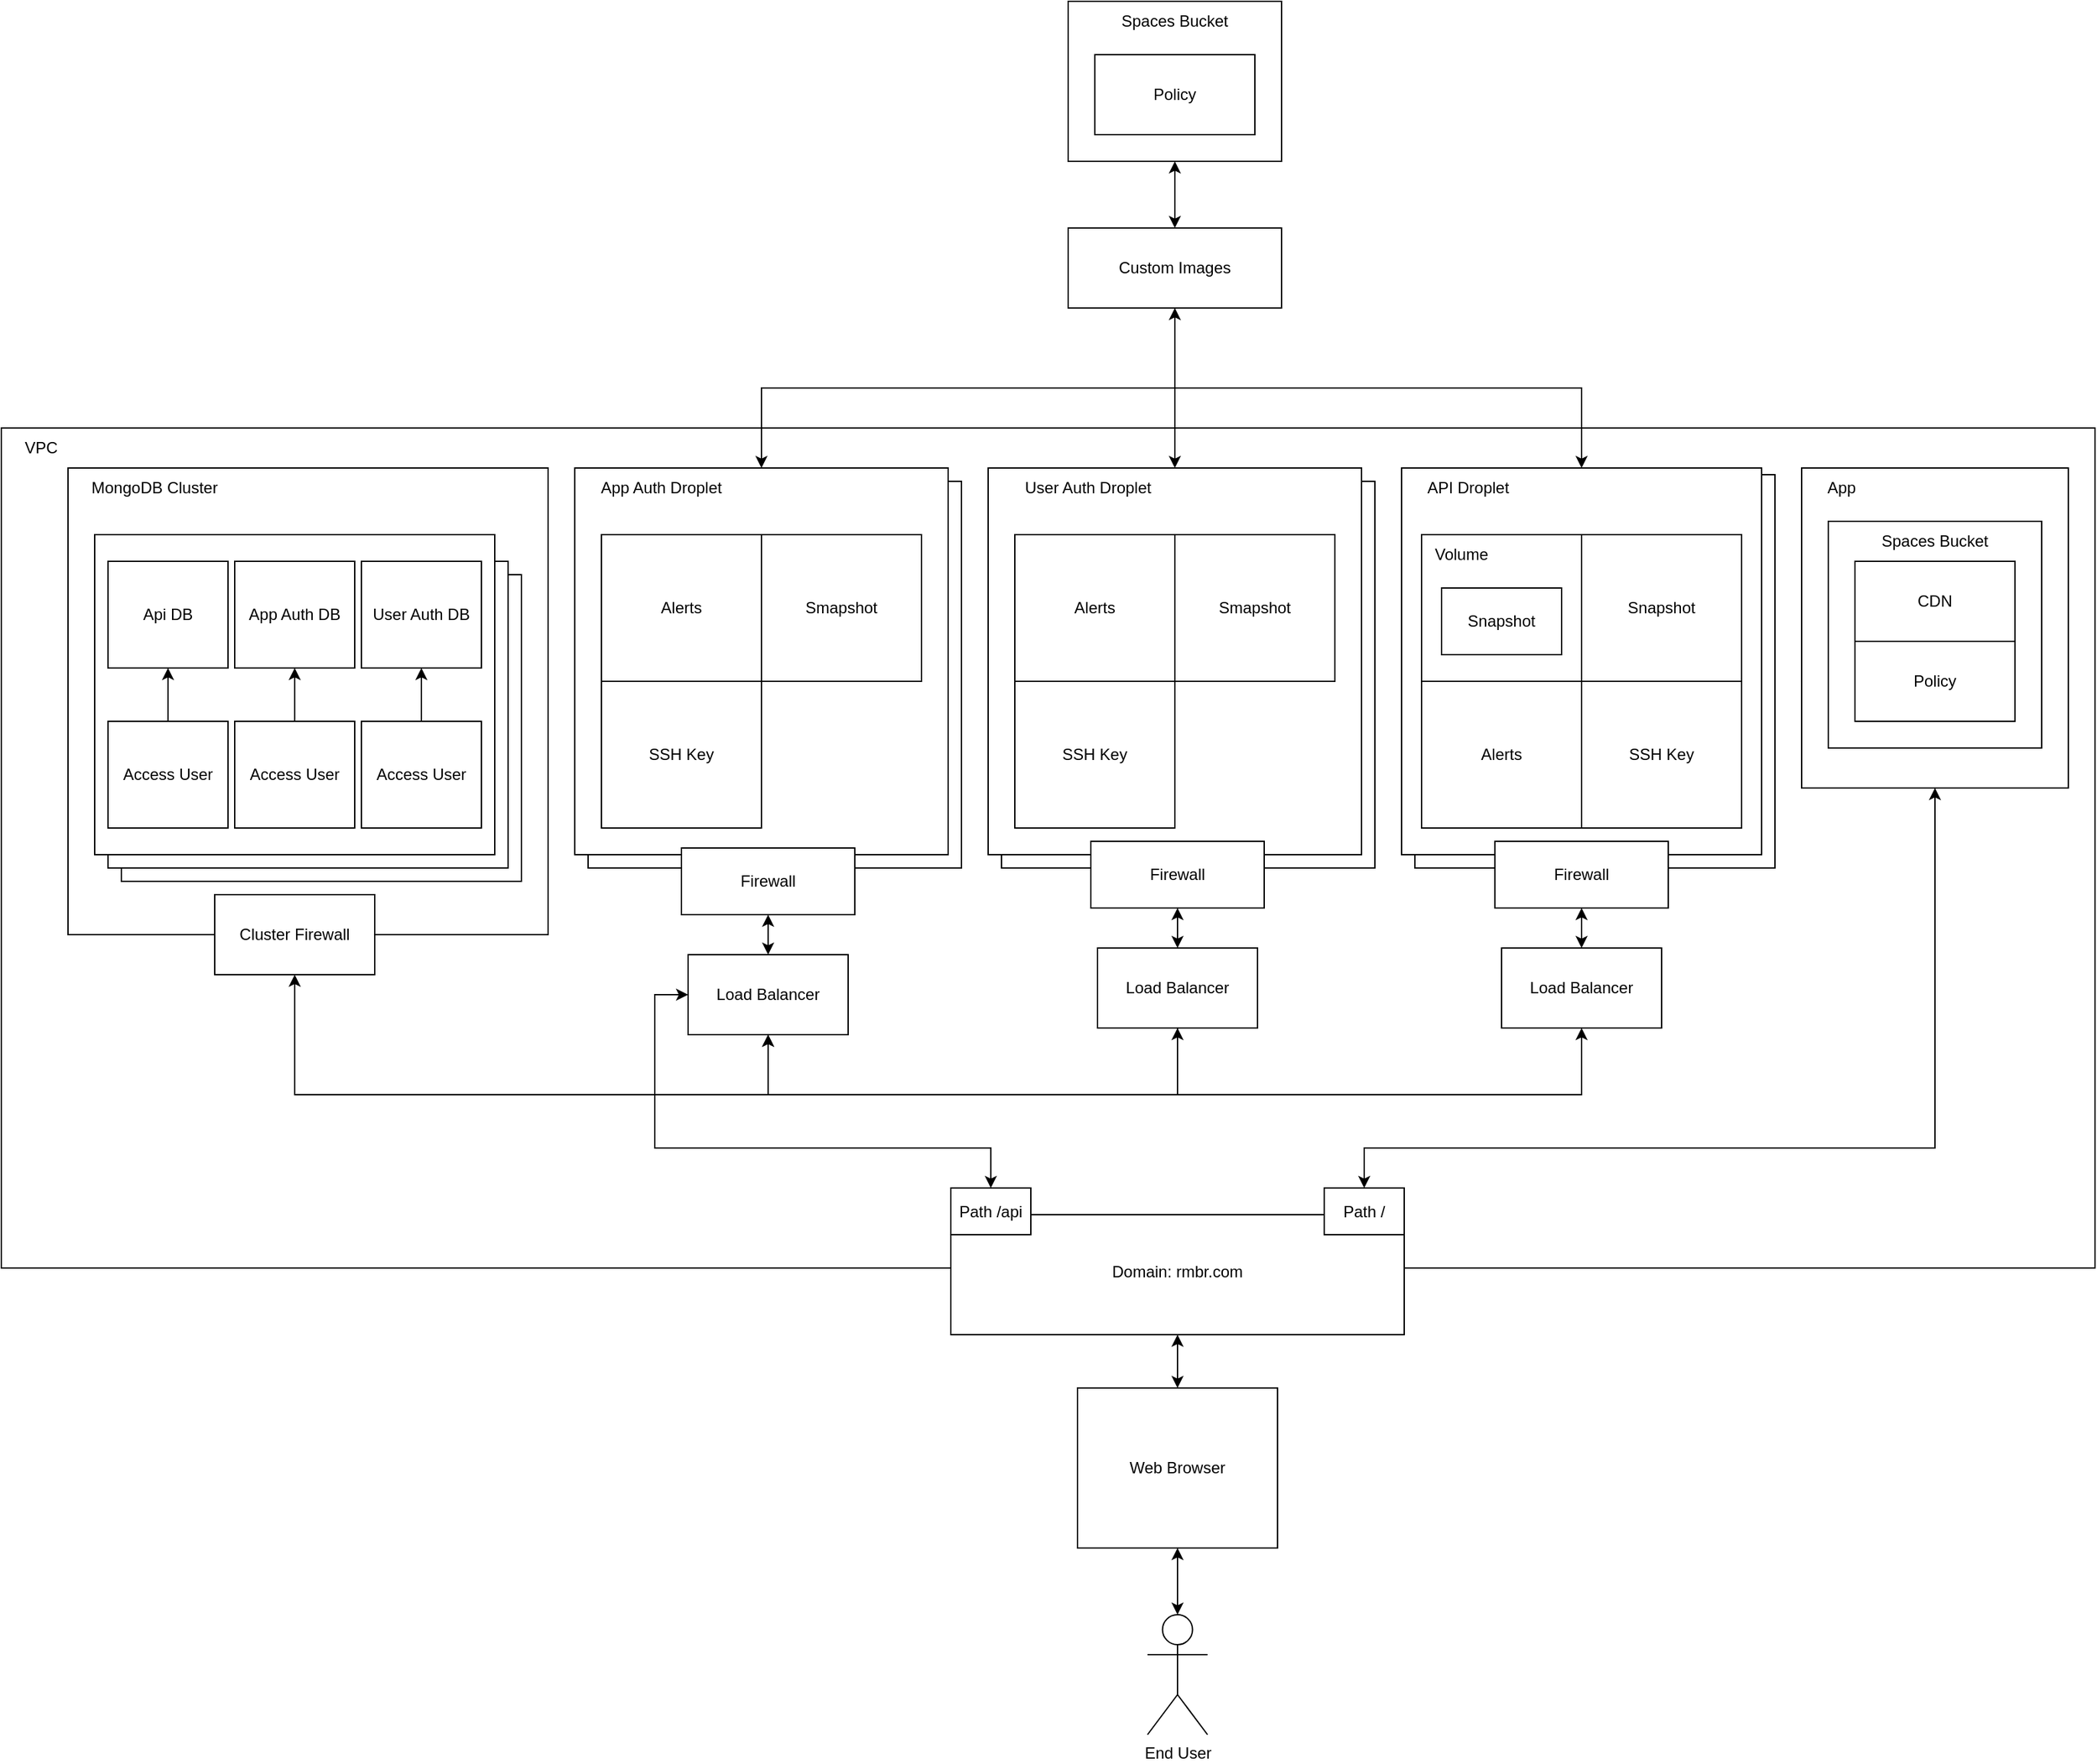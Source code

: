 <mxfile version="18.0.1" type="device"><diagram id="1YTyqIuvwm3nvZRk9Lkt" name="Strona-1"><mxGraphModel dx="3031" dy="2883" grid="1" gridSize="10" guides="1" tooltips="1" connect="1" arrows="1" fold="1" page="1" pageScale="1" pageWidth="827" pageHeight="1169" math="0" shadow="0"><root><mxCell id="0"/><mxCell id="1" parent="0"/><mxCell id="BdwYHV7fIf6kvdXr314H-1" value="" style="rounded=0;whiteSpace=wrap;html=1;" parent="1" vertex="1"><mxGeometry x="-30" y="240" width="1570" height="630" as="geometry"/></mxCell><mxCell id="BdwYHV7fIf6kvdXr314H-79" value="" style="rounded=0;whiteSpace=wrap;html=1;" parent="1" vertex="1"><mxGeometry x="1030" y="275" width="270" height="295" as="geometry"/></mxCell><mxCell id="BdwYHV7fIf6kvdXr314H-78" value="" style="rounded=0;whiteSpace=wrap;html=1;" parent="1" vertex="1"><mxGeometry x="720" y="280" width="280" height="290" as="geometry"/></mxCell><mxCell id="BdwYHV7fIf6kvdXr314H-77" value="" style="rounded=0;whiteSpace=wrap;html=1;" parent="1" vertex="1"><mxGeometry x="410" y="280" width="280" height="290" as="geometry"/></mxCell><mxCell id="BdwYHV7fIf6kvdXr314H-70" value="" style="rounded=0;whiteSpace=wrap;html=1;" parent="1" vertex="1"><mxGeometry x="1020" y="270" width="270" height="290" as="geometry"/></mxCell><mxCell id="BdwYHV7fIf6kvdXr314H-3" value="" style="rounded=0;whiteSpace=wrap;html=1;" parent="1" vertex="1"><mxGeometry x="20" y="270" width="360" height="350" as="geometry"/></mxCell><mxCell id="BdwYHV7fIf6kvdXr314H-7" value="" style="rounded=0;whiteSpace=wrap;html=1;" parent="1" vertex="1"><mxGeometry x="60" y="350" width="300" height="230" as="geometry"/></mxCell><mxCell id="BdwYHV7fIf6kvdXr314H-6" value="" style="rounded=0;whiteSpace=wrap;html=1;" parent="1" vertex="1"><mxGeometry x="50" y="340" width="300" height="230" as="geometry"/></mxCell><mxCell id="BdwYHV7fIf6kvdXr314H-2" value="VPC" style="text;html=1;strokeColor=none;fillColor=none;align=center;verticalAlign=middle;whiteSpace=wrap;rounded=0;" parent="1" vertex="1"><mxGeometry x="-30" y="240" width="60" height="30" as="geometry"/></mxCell><mxCell id="BdwYHV7fIf6kvdXr314H-4" value="MongoDB Cluster" style="text;html=1;strokeColor=none;fillColor=none;align=center;verticalAlign=middle;whiteSpace=wrap;rounded=0;" parent="1" vertex="1"><mxGeometry x="20" y="270" width="130" height="30" as="geometry"/></mxCell><mxCell id="BdwYHV7fIf6kvdXr314H-5" value="" style="rounded=0;whiteSpace=wrap;html=1;" parent="1" vertex="1"><mxGeometry x="40" y="320" width="300" height="240" as="geometry"/></mxCell><mxCell id="BdwYHV7fIf6kvdXr314H-9" value="Api DB" style="rounded=0;whiteSpace=wrap;html=1;" parent="1" vertex="1"><mxGeometry x="50" y="340" width="90" height="80" as="geometry"/></mxCell><mxCell id="BdwYHV7fIf6kvdXr314H-10" value="App Auth DB" style="rounded=0;whiteSpace=wrap;html=1;" parent="1" vertex="1"><mxGeometry x="145" y="340" width="90" height="80" as="geometry"/></mxCell><mxCell id="BdwYHV7fIf6kvdXr314H-11" value="User Auth DB" style="rounded=0;whiteSpace=wrap;html=1;" parent="1" vertex="1"><mxGeometry x="240" y="340" width="90" height="80" as="geometry"/></mxCell><mxCell id="BdwYHV7fIf6kvdXr314H-18" style="edgeStyle=orthogonalEdgeStyle;rounded=0;orthogonalLoop=1;jettySize=auto;html=1;exitX=0.5;exitY=0;exitDx=0;exitDy=0;entryX=0.5;entryY=1;entryDx=0;entryDy=0;" parent="1" source="BdwYHV7fIf6kvdXr314H-15" target="BdwYHV7fIf6kvdXr314H-9" edge="1"><mxGeometry relative="1" as="geometry"/></mxCell><mxCell id="BdwYHV7fIf6kvdXr314H-15" value="Access User" style="rounded=0;whiteSpace=wrap;html=1;" parent="1" vertex="1"><mxGeometry x="50" y="460" width="90" height="80" as="geometry"/></mxCell><mxCell id="BdwYHV7fIf6kvdXr314H-19" style="edgeStyle=orthogonalEdgeStyle;rounded=0;orthogonalLoop=1;jettySize=auto;html=1;exitX=0.5;exitY=0;exitDx=0;exitDy=0;entryX=0.5;entryY=1;entryDx=0;entryDy=0;" parent="1" source="BdwYHV7fIf6kvdXr314H-16" target="BdwYHV7fIf6kvdXr314H-10" edge="1"><mxGeometry relative="1" as="geometry"/></mxCell><mxCell id="BdwYHV7fIf6kvdXr314H-16" value="Access User" style="rounded=0;whiteSpace=wrap;html=1;" parent="1" vertex="1"><mxGeometry x="145" y="460" width="90" height="80" as="geometry"/></mxCell><mxCell id="BdwYHV7fIf6kvdXr314H-20" style="edgeStyle=orthogonalEdgeStyle;rounded=0;orthogonalLoop=1;jettySize=auto;html=1;exitX=0.5;exitY=0;exitDx=0;exitDy=0;entryX=0.5;entryY=1;entryDx=0;entryDy=0;" parent="1" source="BdwYHV7fIf6kvdXr314H-17" target="BdwYHV7fIf6kvdXr314H-11" edge="1"><mxGeometry relative="1" as="geometry"/></mxCell><mxCell id="BdwYHV7fIf6kvdXr314H-17" value="Access User" style="rounded=0;whiteSpace=wrap;html=1;" parent="1" vertex="1"><mxGeometry x="240" y="460" width="90" height="80" as="geometry"/></mxCell><mxCell id="avzn7dA0DQHse_SfcO-J-39" style="edgeStyle=orthogonalEdgeStyle;rounded=0;orthogonalLoop=1;jettySize=auto;html=1;exitX=0.5;exitY=1;exitDx=0;exitDy=0;entryX=0.5;entryY=1;entryDx=0;entryDy=0;startArrow=classic;startFill=1;" edge="1" parent="1" source="BdwYHV7fIf6kvdXr314H-21" target="BdwYHV7fIf6kvdXr314H-86"><mxGeometry relative="1" as="geometry"><Array as="points"><mxPoint x="190" y="740"/><mxPoint x="545" y="740"/></Array></mxGeometry></mxCell><mxCell id="BdwYHV7fIf6kvdXr314H-21" value="Cluster Firewall" style="rounded=0;whiteSpace=wrap;html=1;" parent="1" vertex="1"><mxGeometry x="130" y="590" width="120" height="60" as="geometry"/></mxCell><mxCell id="BdwYHV7fIf6kvdXr314H-40" value="End User" style="shape=umlActor;verticalLabelPosition=bottom;verticalAlign=top;html=1;outlineConnect=0;" parent="1" vertex="1"><mxGeometry x="829.5" y="1130" width="45" height="90" as="geometry"/></mxCell><mxCell id="BdwYHV7fIf6kvdXr314H-60" style="edgeStyle=orthogonalEdgeStyle;rounded=0;orthogonalLoop=1;jettySize=auto;html=1;exitX=0.5;exitY=1;exitDx=0;exitDy=0;entryX=0.5;entryY=0;entryDx=0;entryDy=0;entryPerimeter=0;startArrow=classic;startFill=1;" parent="1" source="BdwYHV7fIf6kvdXr314H-42" target="BdwYHV7fIf6kvdXr314H-40" edge="1"><mxGeometry relative="1" as="geometry"/></mxCell><mxCell id="BdwYHV7fIf6kvdXr314H-42" value="Web Browser" style="rounded=0;whiteSpace=wrap;html=1;" parent="1" vertex="1"><mxGeometry x="777" y="960" width="150" height="120" as="geometry"/></mxCell><mxCell id="BdwYHV7fIf6kvdXr314H-63" value="" style="rounded=0;whiteSpace=wrap;html=1;" parent="1" vertex="1"><mxGeometry x="400" y="270" width="280" height="290" as="geometry"/></mxCell><mxCell id="BdwYHV7fIf6kvdXr314H-64" value="" style="rounded=0;whiteSpace=wrap;html=1;" parent="1" vertex="1"><mxGeometry x="710" y="270" width="280" height="290" as="geometry"/></mxCell><mxCell id="BdwYHV7fIf6kvdXr314H-65" value="App Auth Droplet" style="text;html=1;strokeColor=none;fillColor=none;align=center;verticalAlign=middle;whiteSpace=wrap;rounded=0;" parent="1" vertex="1"><mxGeometry x="400" y="270" width="130" height="30" as="geometry"/></mxCell><mxCell id="BdwYHV7fIf6kvdXr314H-66" value="User Auth Droplet" style="text;html=1;strokeColor=none;fillColor=none;align=center;verticalAlign=middle;whiteSpace=wrap;rounded=0;" parent="1" vertex="1"><mxGeometry x="720" y="270" width="130" height="30" as="geometry"/></mxCell><mxCell id="BdwYHV7fIf6kvdXr314H-69" value="" style="rounded=0;whiteSpace=wrap;html=1;" parent="1" vertex="1"><mxGeometry x="1035" y="320" width="120" height="110" as="geometry"/></mxCell><mxCell id="BdwYHV7fIf6kvdXr314H-72" value="API Droplet" style="text;html=1;strokeColor=none;fillColor=none;align=center;verticalAlign=middle;whiteSpace=wrap;rounded=0;" parent="1" vertex="1"><mxGeometry x="1020" y="270" width="100" height="30" as="geometry"/></mxCell><mxCell id="avzn7dA0DQHse_SfcO-J-44" style="edgeStyle=orthogonalEdgeStyle;rounded=0;orthogonalLoop=1;jettySize=auto;html=1;exitX=0.5;exitY=1;exitDx=0;exitDy=0;entryX=0.5;entryY=0;entryDx=0;entryDy=0;startArrow=classic;startFill=1;" edge="1" parent="1" source="BdwYHV7fIf6kvdXr314H-73" target="avzn7dA0DQHse_SfcO-J-6"><mxGeometry relative="1" as="geometry"><Array as="points"><mxPoint x="1420" y="780"/><mxPoint x="992" y="780"/></Array></mxGeometry></mxCell><mxCell id="BdwYHV7fIf6kvdXr314H-73" value="" style="rounded=0;whiteSpace=wrap;html=1;" parent="1" vertex="1"><mxGeometry x="1320" y="270" width="200" height="240" as="geometry"/></mxCell><mxCell id="BdwYHV7fIf6kvdXr314H-76" value="App" style="text;html=1;strokeColor=none;fillColor=none;align=center;verticalAlign=middle;whiteSpace=wrap;rounded=0;" parent="1" vertex="1"><mxGeometry x="1320" y="270" width="60" height="30" as="geometry"/></mxCell><mxCell id="BdwYHV7fIf6kvdXr314H-82" value="Firewall" style="rounded=0;whiteSpace=wrap;html=1;" parent="1" vertex="1"><mxGeometry x="480" y="555" width="130" height="50" as="geometry"/></mxCell><mxCell id="BdwYHV7fIf6kvdXr314H-89" style="edgeStyle=orthogonalEdgeStyle;rounded=0;orthogonalLoop=1;jettySize=auto;html=1;exitX=0.5;exitY=1;exitDx=0;exitDy=0;entryX=0.5;entryY=0;entryDx=0;entryDy=0;startArrow=classic;startFill=1;" parent="1" source="BdwYHV7fIf6kvdXr314H-83" target="BdwYHV7fIf6kvdXr314H-88" edge="1"><mxGeometry relative="1" as="geometry"/></mxCell><mxCell id="BdwYHV7fIf6kvdXr314H-83" value="Firewall" style="rounded=0;whiteSpace=wrap;html=1;" parent="1" vertex="1"><mxGeometry x="787" y="550" width="130" height="50" as="geometry"/></mxCell><mxCell id="BdwYHV7fIf6kvdXr314H-84" value="Firewall" style="rounded=0;whiteSpace=wrap;html=1;" parent="1" vertex="1"><mxGeometry x="1090" y="550" width="130" height="50" as="geometry"/></mxCell><mxCell id="BdwYHV7fIf6kvdXr314H-87" style="edgeStyle=orthogonalEdgeStyle;rounded=0;orthogonalLoop=1;jettySize=auto;html=1;exitX=0.5;exitY=0;exitDx=0;exitDy=0;entryX=0.5;entryY=1;entryDx=0;entryDy=0;startArrow=classic;startFill=1;" parent="1" source="BdwYHV7fIf6kvdXr314H-86" target="BdwYHV7fIf6kvdXr314H-82" edge="1"><mxGeometry relative="1" as="geometry"/></mxCell><mxCell id="BdwYHV7fIf6kvdXr314H-86" value="Load Balancer" style="rounded=0;whiteSpace=wrap;html=1;" parent="1" vertex="1"><mxGeometry x="485" y="635" width="120" height="60" as="geometry"/></mxCell><mxCell id="avzn7dA0DQHse_SfcO-J-42" style="edgeStyle=orthogonalEdgeStyle;rounded=0;orthogonalLoop=1;jettySize=auto;html=1;exitX=0.5;exitY=1;exitDx=0;exitDy=0;entryX=0.5;entryY=1;entryDx=0;entryDy=0;" edge="1" parent="1" source="BdwYHV7fIf6kvdXr314H-88" target="BdwYHV7fIf6kvdXr314H-86"><mxGeometry relative="1" as="geometry"><Array as="points"><mxPoint x="852" y="740"/><mxPoint x="545" y="740"/></Array></mxGeometry></mxCell><mxCell id="BdwYHV7fIf6kvdXr314H-88" value="Load Balancer" style="rounded=0;whiteSpace=wrap;html=1;" parent="1" vertex="1"><mxGeometry x="792" y="630" width="120" height="60" as="geometry"/></mxCell><mxCell id="BdwYHV7fIf6kvdXr314H-91" style="edgeStyle=orthogonalEdgeStyle;rounded=0;orthogonalLoop=1;jettySize=auto;html=1;exitX=0.5;exitY=0;exitDx=0;exitDy=0;entryX=0.5;entryY=1;entryDx=0;entryDy=0;startArrow=classic;startFill=1;" parent="1" source="BdwYHV7fIf6kvdXr314H-90" target="BdwYHV7fIf6kvdXr314H-84" edge="1"><mxGeometry relative="1" as="geometry"/></mxCell><mxCell id="avzn7dA0DQHse_SfcO-J-43" style="edgeStyle=orthogonalEdgeStyle;rounded=0;orthogonalLoop=1;jettySize=auto;html=1;exitX=0.5;exitY=1;exitDx=0;exitDy=0;entryX=0.5;entryY=1;entryDx=0;entryDy=0;startArrow=classic;startFill=1;" edge="1" parent="1" source="BdwYHV7fIf6kvdXr314H-90" target="BdwYHV7fIf6kvdXr314H-88"><mxGeometry relative="1" as="geometry"><Array as="points"><mxPoint x="1155" y="740"/><mxPoint x="852" y="740"/></Array></mxGeometry></mxCell><mxCell id="BdwYHV7fIf6kvdXr314H-90" value="Load Balancer" style="rounded=0;whiteSpace=wrap;html=1;" parent="1" vertex="1"><mxGeometry x="1095" y="630" width="120" height="60" as="geometry"/></mxCell><mxCell id="avzn7dA0DQHse_SfcO-J-3" style="edgeStyle=orthogonalEdgeStyle;rounded=0;orthogonalLoop=1;jettySize=auto;html=1;exitX=0.5;exitY=0;exitDx=0;exitDy=0;entryX=0;entryY=0.5;entryDx=0;entryDy=0;startArrow=classic;startFill=1;" edge="1" parent="1" source="avzn7dA0DQHse_SfcO-J-5" target="BdwYHV7fIf6kvdXr314H-86"><mxGeometry relative="1" as="geometry"><Array as="points"><mxPoint x="712" y="780"/><mxPoint x="460" y="780"/><mxPoint x="460" y="665"/></Array></mxGeometry></mxCell><mxCell id="avzn7dA0DQHse_SfcO-J-47" style="edgeStyle=orthogonalEdgeStyle;rounded=0;orthogonalLoop=1;jettySize=auto;html=1;exitX=0.5;exitY=1;exitDx=0;exitDy=0;entryX=0.5;entryY=0;entryDx=0;entryDy=0;startArrow=classic;startFill=1;" edge="1" parent="1" source="BdwYHV7fIf6kvdXr314H-94" target="BdwYHV7fIf6kvdXr314H-42"><mxGeometry relative="1" as="geometry"/></mxCell><mxCell id="BdwYHV7fIf6kvdXr314H-94" value="" style="rounded=0;whiteSpace=wrap;html=1;" parent="1" vertex="1"><mxGeometry x="682" y="830" width="340" height="90" as="geometry"/></mxCell><mxCell id="BdwYHV7fIf6kvdXr314H-95" value="Domain: rmbr.com&lt;br&gt;" style="text;html=1;strokeColor=none;fillColor=none;align=center;verticalAlign=middle;whiteSpace=wrap;rounded=0;" parent="1" vertex="1"><mxGeometry x="787" y="857.5" width="130" height="30" as="geometry"/></mxCell><mxCell id="avzn7dA0DQHse_SfcO-J-5" value="Path /api" style="rounded=0;whiteSpace=wrap;html=1;" vertex="1" parent="1"><mxGeometry x="682" y="810" width="60" height="35" as="geometry"/></mxCell><mxCell id="avzn7dA0DQHse_SfcO-J-6" value="Path /" style="rounded=0;whiteSpace=wrap;html=1;" vertex="1" parent="1"><mxGeometry x="962" y="810" width="60" height="35" as="geometry"/></mxCell><mxCell id="avzn7dA0DQHse_SfcO-J-8" value="SSH Key" style="rounded=0;whiteSpace=wrap;html=1;" vertex="1" parent="1"><mxGeometry x="1155" y="430" width="120" height="110" as="geometry"/></mxCell><mxCell id="avzn7dA0DQHse_SfcO-J-10" value="" style="rounded=0;whiteSpace=wrap;html=1;" vertex="1" parent="1"><mxGeometry x="1340" y="310" width="160" height="170" as="geometry"/></mxCell><mxCell id="avzn7dA0DQHse_SfcO-J-11" value="Spaces Bucket" style="text;html=1;strokeColor=none;fillColor=none;align=center;verticalAlign=middle;whiteSpace=wrap;rounded=0;" vertex="1" parent="1"><mxGeometry x="1365" y="310" width="110" height="30" as="geometry"/></mxCell><mxCell id="avzn7dA0DQHse_SfcO-J-12" value="CDN" style="rounded=0;whiteSpace=wrap;html=1;" vertex="1" parent="1"><mxGeometry x="1360" y="340" width="120" height="60" as="geometry"/></mxCell><mxCell id="avzn7dA0DQHse_SfcO-J-13" value="Volume" style="text;html=1;strokeColor=none;fillColor=none;align=center;verticalAlign=middle;whiteSpace=wrap;rounded=0;" vertex="1" parent="1"><mxGeometry x="1035" y="320" width="60" height="30" as="geometry"/></mxCell><mxCell id="avzn7dA0DQHse_SfcO-J-14" value="Snapshot" style="rounded=0;whiteSpace=wrap;html=1;" vertex="1" parent="1"><mxGeometry x="1050" y="360" width="90" height="50" as="geometry"/></mxCell><mxCell id="avzn7dA0DQHse_SfcO-J-15" value="Policy" style="rounded=0;whiteSpace=wrap;html=1;" vertex="1" parent="1"><mxGeometry x="1360" y="400" width="120" height="60" as="geometry"/></mxCell><mxCell id="avzn7dA0DQHse_SfcO-J-16" value="Alerts" style="rounded=0;whiteSpace=wrap;html=1;" vertex="1" parent="1"><mxGeometry x="1035" y="430" width="120" height="110" as="geometry"/></mxCell><mxCell id="avzn7dA0DQHse_SfcO-J-21" value="Snapshot" style="rounded=0;whiteSpace=wrap;html=1;" vertex="1" parent="1"><mxGeometry x="1155" y="320" width="120" height="110" as="geometry"/></mxCell><mxCell id="avzn7dA0DQHse_SfcO-J-28" style="edgeStyle=orthogonalEdgeStyle;rounded=0;orthogonalLoop=1;jettySize=auto;html=1;exitX=0.5;exitY=1;exitDx=0;exitDy=0;entryX=0.5;entryY=0;entryDx=0;entryDy=0;startArrow=classic;startFill=1;" edge="1" parent="1" source="avzn7dA0DQHse_SfcO-J-24" target="avzn7dA0DQHse_SfcO-J-27"><mxGeometry relative="1" as="geometry"/></mxCell><mxCell id="avzn7dA0DQHse_SfcO-J-24" value="" style="rounded=0;whiteSpace=wrap;html=1;" vertex="1" parent="1"><mxGeometry x="770" y="-80" width="160" height="120" as="geometry"/></mxCell><mxCell id="avzn7dA0DQHse_SfcO-J-25" value="Policy" style="rounded=0;whiteSpace=wrap;html=1;" vertex="1" parent="1"><mxGeometry x="790" y="-40" width="120" height="60" as="geometry"/></mxCell><mxCell id="avzn7dA0DQHse_SfcO-J-26" value="Spaces Bucket" style="text;html=1;strokeColor=none;fillColor=none;align=center;verticalAlign=middle;whiteSpace=wrap;rounded=0;" vertex="1" parent="1"><mxGeometry x="795" y="-80" width="110" height="30" as="geometry"/></mxCell><mxCell id="avzn7dA0DQHse_SfcO-J-29" style="edgeStyle=orthogonalEdgeStyle;rounded=0;orthogonalLoop=1;jettySize=auto;html=1;exitX=0.5;exitY=1;exitDx=0;exitDy=0;entryX=0.5;entryY=0;entryDx=0;entryDy=0;" edge="1" parent="1" source="avzn7dA0DQHse_SfcO-J-27" target="BdwYHV7fIf6kvdXr314H-63"><mxGeometry relative="1" as="geometry"/></mxCell><mxCell id="avzn7dA0DQHse_SfcO-J-30" style="edgeStyle=orthogonalEdgeStyle;rounded=0;orthogonalLoop=1;jettySize=auto;html=1;exitX=0.5;exitY=1;exitDx=0;exitDy=0;entryX=0.5;entryY=0;entryDx=0;entryDy=0;" edge="1" parent="1" source="avzn7dA0DQHse_SfcO-J-27" target="BdwYHV7fIf6kvdXr314H-64"><mxGeometry relative="1" as="geometry"/></mxCell><mxCell id="avzn7dA0DQHse_SfcO-J-31" style="edgeStyle=orthogonalEdgeStyle;rounded=0;orthogonalLoop=1;jettySize=auto;html=1;exitX=0.5;exitY=1;exitDx=0;exitDy=0;entryX=0.5;entryY=0;entryDx=0;entryDy=0;startArrow=classic;startFill=1;" edge="1" parent="1" source="avzn7dA0DQHse_SfcO-J-27" target="BdwYHV7fIf6kvdXr314H-70"><mxGeometry relative="1" as="geometry"/></mxCell><mxCell id="avzn7dA0DQHse_SfcO-J-27" value="Custom Images" style="rounded=0;whiteSpace=wrap;html=1;" vertex="1" parent="1"><mxGeometry x="770" y="90" width="160" height="60" as="geometry"/></mxCell><mxCell id="avzn7dA0DQHse_SfcO-J-33" value="Alerts" style="rounded=0;whiteSpace=wrap;html=1;" vertex="1" parent="1"><mxGeometry x="420" y="320" width="120" height="110" as="geometry"/></mxCell><mxCell id="avzn7dA0DQHse_SfcO-J-34" value="Smapshot" style="rounded=0;whiteSpace=wrap;html=1;" vertex="1" parent="1"><mxGeometry x="540" y="320" width="120" height="110" as="geometry"/></mxCell><mxCell id="avzn7dA0DQHse_SfcO-J-35" value="SSH Key" style="rounded=0;whiteSpace=wrap;html=1;" vertex="1" parent="1"><mxGeometry x="420" y="430" width="120" height="110" as="geometry"/></mxCell><mxCell id="avzn7dA0DQHse_SfcO-J-36" value="Alerts" style="rounded=0;whiteSpace=wrap;html=1;" vertex="1" parent="1"><mxGeometry x="730" y="320" width="120" height="110" as="geometry"/></mxCell><mxCell id="avzn7dA0DQHse_SfcO-J-37" value="Smapshot" style="rounded=0;whiteSpace=wrap;html=1;" vertex="1" parent="1"><mxGeometry x="850" y="320" width="120" height="110" as="geometry"/></mxCell><mxCell id="avzn7dA0DQHse_SfcO-J-38" value="SSH Key" style="rounded=0;whiteSpace=wrap;html=1;" vertex="1" parent="1"><mxGeometry x="730" y="430" width="120" height="110" as="geometry"/></mxCell></root></mxGraphModel></diagram></mxfile>